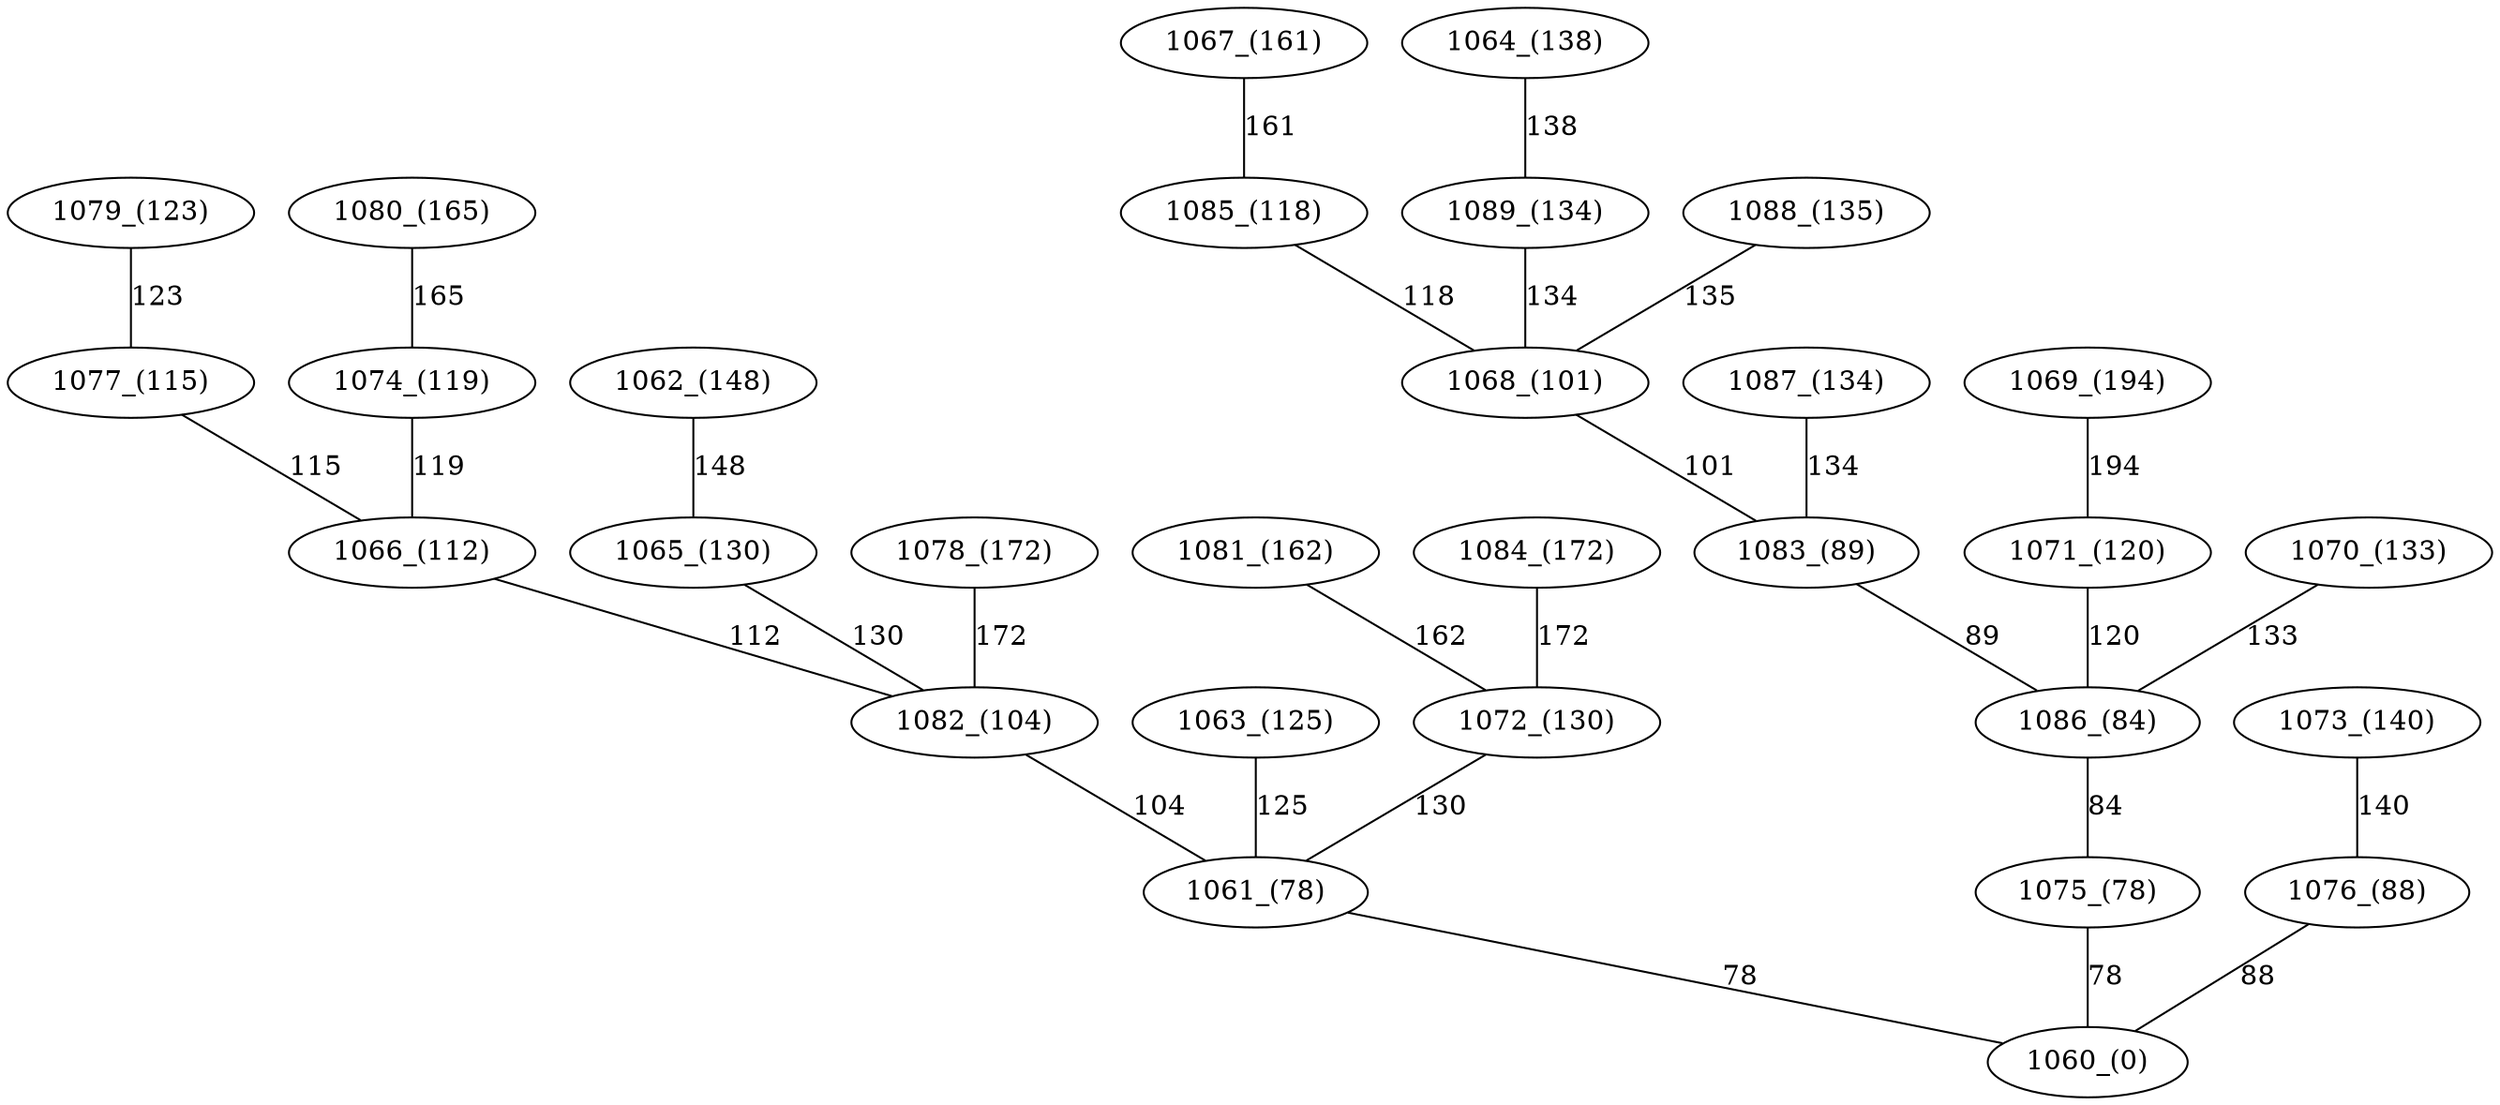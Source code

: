 graph {
    "1060_(0)" [weight=0,]
    "1061_(78)" [weight=78,]
    "1075_(78)" [weight=78,]
    "1086_(84)" [weight=84,]
    "1076_(88)" [weight=88,]
    "1083_(89)" [weight=89,]
    "1068_(101)" [weight=101,]
    "1082_(104)" [weight=104,]
    "1066_(112)" [weight=112,]
    "1077_(115)" [weight=115,]
    "1085_(118)" [weight=118,]
    "1074_(119)" [weight=119,]
    "1071_(120)" [weight=120,]
    "1079_(123)" [weight=123,]
    "1063_(125)" [weight=125,]
    "1065_(130)" [weight=130,]
    "1072_(130)" [weight=130,]
    "1070_(133)" [weight=133,]
    "1087_(134)" [weight=134,]
    "1089_(134)" [weight=134,]
    "1088_(135)" [weight=135,]
    "1064_(138)" [weight=138,]
    "1073_(140)" [weight=140,]
    "1062_(148)" [weight=148,]
    "1067_(161)" [weight=161,]
    "1081_(162)" [weight=162,]
    "1080_(165)" [weight=165,]
    "1078_(172)" [weight=172,]
    "1084_(172)" [weight=172,]
    "1069_(194)" [weight=194,]
    "1061_(78)" -- "1060_(0)" [label=78, weight=78]
    "1075_(78)" -- "1060_(0)" [label=78, weight=78]
    "1086_(84)" -- "1075_(78)" [label=84, weight=84]
    "1076_(88)" -- "1060_(0)" [label=88, weight=88]
    "1083_(89)" -- "1086_(84)" [label=89, weight=89]
    "1068_(101)" -- "1083_(89)" [label=101, weight=101]
    "1082_(104)" -- "1061_(78)" [label=104, weight=104]
    "1066_(112)" -- "1082_(104)" [label=112, weight=112]
    "1077_(115)" -- "1066_(112)" [label=115, weight=115]
    "1085_(118)" -- "1068_(101)" [label=118, weight=118]
    "1074_(119)" -- "1066_(112)" [label=119, weight=119]
    "1071_(120)" -- "1086_(84)" [label=120, weight=120]
    "1079_(123)" -- "1077_(115)" [label=123, weight=123]
    "1063_(125)" -- "1061_(78)" [label=125, weight=125]
    "1065_(130)" -- "1082_(104)" [label=130, weight=130]
    "1072_(130)" -- "1061_(78)" [label=130, weight=130]
    "1070_(133)" -- "1086_(84)" [label=133, weight=133]
    "1087_(134)" -- "1083_(89)" [label=134, weight=134]
    "1089_(134)" -- "1068_(101)" [label=134, weight=134]
    "1088_(135)" -- "1068_(101)" [label=135, weight=135]
    "1064_(138)" -- "1089_(134)" [label=138, weight=138]
    "1073_(140)" -- "1076_(88)" [label=140, weight=140]
    "1062_(148)" -- "1065_(130)" [label=148, weight=148]
    "1067_(161)" -- "1085_(118)" [label=161, weight=161]
    "1081_(162)" -- "1072_(130)" [label=162, weight=162]
    "1080_(165)" -- "1074_(119)" [label=165, weight=165]
    "1078_(172)" -- "1082_(104)" [label=172, weight=172]
    "1084_(172)" -- "1072_(130)" [label=172, weight=172]
    "1069_(194)" -- "1071_(120)" [label=194, weight=194]
}
